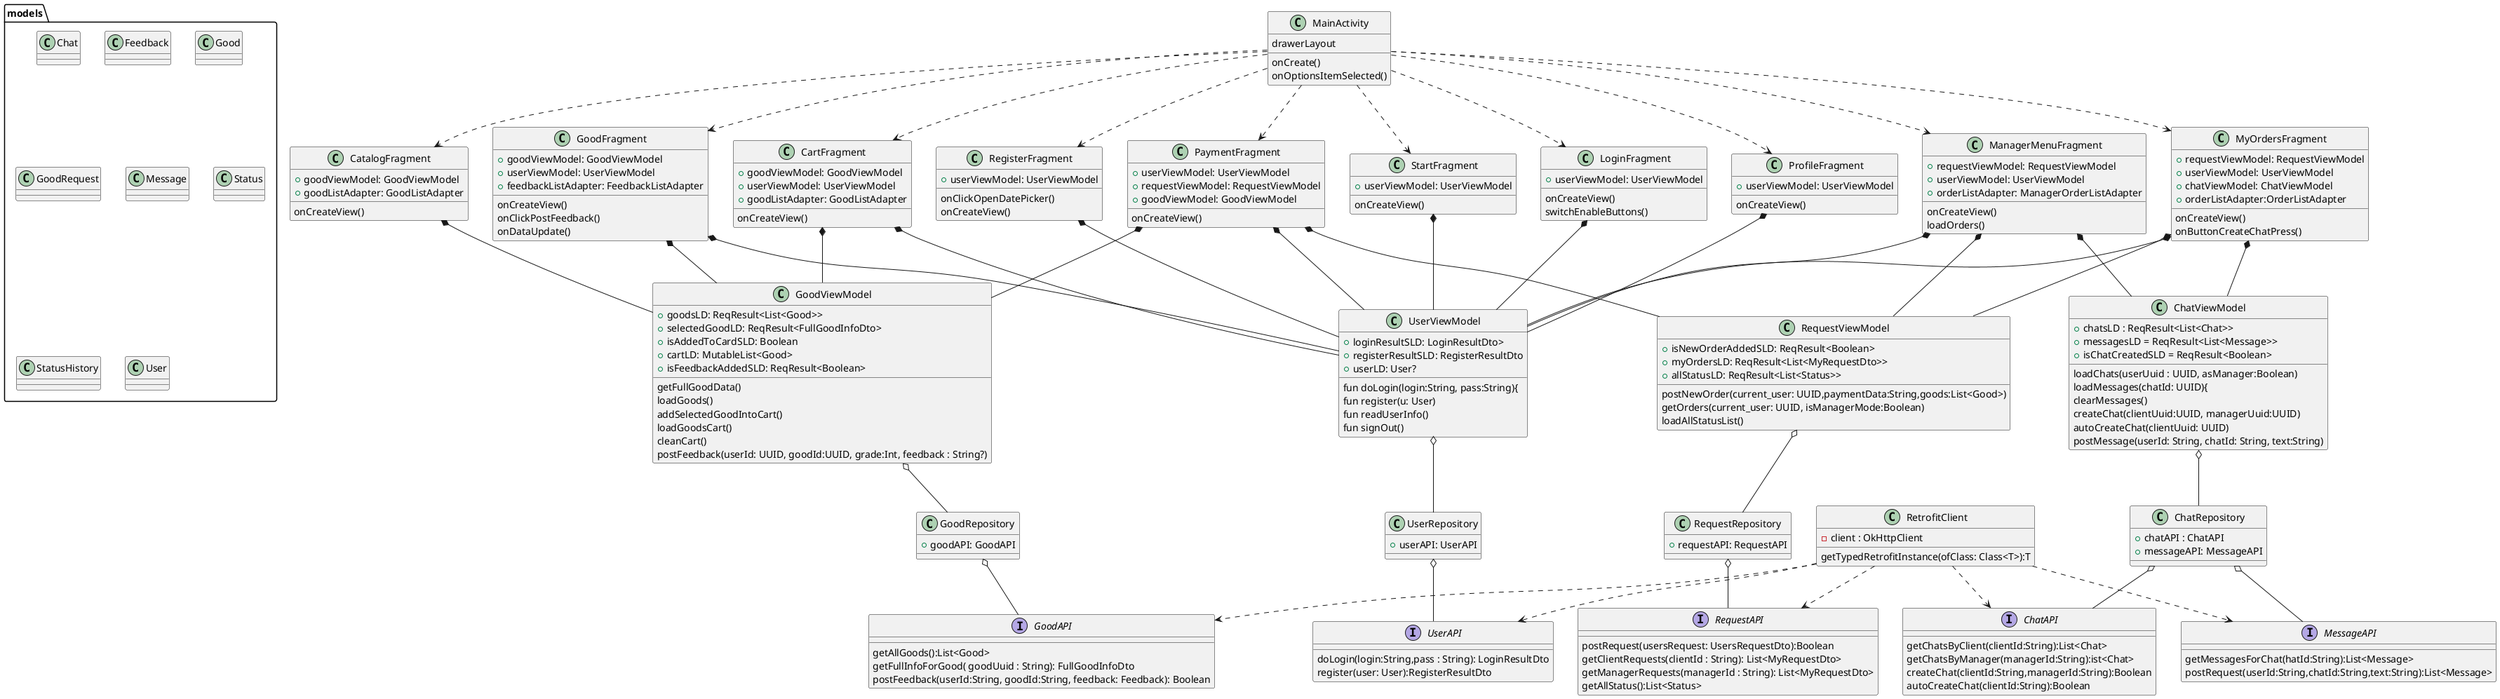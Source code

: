 @startuml
'https://plantuml.com/class-diagram

'abstract class AbstractList
'abstract AbstractCollection
'interface List
'interface Collection
'
'List <|-- AbstractList
'Collection <|-- AbstractCollection
'
'Collection <. List
'AbstractCollection <|- AbstractList
'AbstractList <|-- ArrayList
'
'class ArrayList {
'Object[] elementData
'Collection Collection
'size()
'}
'
'enum TimeUnit {
'DAYS
'HOURS
'MINUTES
'}



'package fragments{
    class CartFragment{
        + goodViewModel: GoodViewModel
        + userViewModel: UserViewModel
        + goodListAdapter: GoodListAdapter
        onCreateView()
    }
    class CatalogFragment{
        + goodViewModel: GoodViewModel
        + goodListAdapter: GoodListAdapter
        onCreateView()
    }
    class GoodFragment{
        + goodViewModel: GoodViewModel
        + userViewModel: UserViewModel
        + feedbackListAdapter: FeedbackListAdapter
        onCreateView()
        onClickPostFeedback()
        onDataUpdate()
    }
    class LoginFragment{
        + userViewModel: UserViewModel
        onCreateView()
        switchEnableButtons()
    }
    class ManagerMenuFragment{
        + requestViewModel: RequestViewModel
        + userViewModel: UserViewModel
        + orderListAdapter: ManagerOrderListAdapter
        onCreateView()
        loadOrders()
    }
    class MyOrdersFragment{
        + requestViewModel: RequestViewModel
        + userViewModel: UserViewModel
        + chatViewModel: ChatViewModel
        + orderListAdapter:OrderListAdapter
         onCreateView()
        onButtonCreateChatPress()
    }
    class PaymentFragment{
        + userViewModel: UserViewModel
        + requestViewModel: RequestViewModel
        + goodViewModel: GoodViewModel
         onCreateView()
    }
    class ProfileFragment{
        + userViewModel: UserViewModel
        onCreateView()
    }
    class RegisterFragment{
        + userViewModel: UserViewModel
        onClickOpenDatePicker()
        onCreateView()
    }
    class StartFragment{
         + userViewModel: UserViewModel
         onCreateView()
    }
'}

'package adapters{
'    class ChatListAdapter{
'    }
'    class FeedbackListAdapter{
'    }
'    class GoodListAdapter{
'    }
'    class ManagerOrderListAdapter{
'    }
'    class MessageListAdapter{
'    }
'    class OrderListAdapter{
'    }
'}

package models{

    class Chat{
    }
    class Feedback{
    }
    class Good{
    }
    class GoodRequest{
    }
    class Message{
    }
    class Status{
    }
    class StatusHistory{
    }
    class User{
    }
}

'package network{
    interface ChatAPI{
        getChatsByClient(clientId:String):List<Chat>
        getChatsByManager(managerId:String):ist<Chat>
        createChat(clientId:String,managerId:String):Boolean
        autoCreateChat(clientId:String):Boolean
    }
    interface GoodAPI{
       getAllGoods():List<Good>
        getFullInfoForGood( goodUuid : String): FullGoodInfoDto
       postFeedback(userId:String, goodId:String, feedback: Feedback): Boolean
    }
    interface MessageAPI{
        getMessagesForChat(hatId:String):List<Message>
        postRequest(userId:String,chatId:String,text:String):List<Message>
    }
    interface RequestAPI{
        postRequest(usersRequest: UsersRequestDto):Boolean
        getClientRequests(clientId : String): List<MyRequestDto>
        getManagerRequests(managerId : String): List<MyRequestDto>
        getAllStatus():List<Status>
    }
    interface UserAPI{
       doLogin(login:String,pass : String): LoginResultDto
      register(user: User):RegisterResultDto
    }
    class RetrofitClient{
        - client : OkHttpClient
         getTypedRetrofitInstance(ofClass: Class<T>):T
    }

    RetrofitClient ..> ChatAPI
    RetrofitClient ..> MessageAPI
    RetrofitClient ..> GoodAPI
    RetrofitClient ..> RequestAPI
    RetrofitClient ..> UserAPI
'}

'package repositories{
    class ChatRepository{
        + chatAPI : ChatAPI
        + messageAPI: MessageAPI
    }
    class GoodRepository{
       + goodAPI: GoodAPI
    }
    class RequestRepository{
        + requestAPI: RequestAPI
    }
    class UserRepository{
        + userAPI: UserAPI
    }
'}

'package viewmodel{
'   class ViewModelFactory{
'        }
    class ChatViewModel{
        + chatsLD : ReqResult<List<Chat>>
        + messagesLD = ReqResult<List<Message>>
        + isChatCreatedSLD = ReqResult<Boolean>
        loadChats(userUuid : UUID, asManager:Boolean)
        loadMessages(chatId: UUID){
        clearMessages()
        createChat(clientUuid:UUID, managerUuid:UUID)
        autoCreateChat(clientUuid: UUID)
        postMessage(userId: String, chatId: String, text:String)
    }
    class GoodViewModel{
        + goodsLD: ReqResult<List<Good>>
        + selectedGoodLD: ReqResult<FullGoodInfoDto>
        + isAddedToCardSLD: Boolean
        + cartLD: MutableList<Good>
        + isFeedbackAddedSLD: ReqResult<Boolean>
        getFullGoodData()
        loadGoods()
        addSelectedGoodIntoCart()
        loadGoodsCart()
        cleanCart()
        postFeedback(userId: UUID, goodId:UUID, grade:Int, feedback : String?)
    }
    class RequestViewModel{
        + isNewOrderAddedSLD: ReqResult<Boolean>
        + myOrdersLD: ReqResult<List<MyRequestDto>>
        + allStatusLD: ReqResult<List<Status>>
        postNewOrder(current_user: UUID,paymentData:String,goods:List<Good>)
        getOrders(current_user: UUID, isManagerMode:Boolean)
        loadAllStatusList()
    }
    class UserViewModel{
          + loginResultSLD: LoginResultDto>
          + registerResultSLD: RegisterResultDto
          + userLD: User?
            fun doLogin(login:String, pass:String){
            fun register(u: User)
            fun readUserInfo()
            fun signOut()

    }
'
'    ViewModelFactory ..> GoodViewModel
'    ViewModelFactory ..> UserViewModel
'    ViewModelFactory ..> ChatViewModel
'    ViewModelFactory ..> RequestViewModel

'}


class MainActivity{
drawerLayout
onCreate()
onOptionsItemSelected()
}

ChatRepository o-- ChatAPI
ChatRepository o-- MessageAPI
GoodRepository o-- GoodAPI
RequestRepository o-- RequestAPI
UserRepository o-- UserAPI

CartFragment *-- GoodViewModel
CartFragment *-- UserViewModel
CatalogFragment *-- GoodViewModel
GoodFragment *-- GoodViewModel
GoodFragment *-- UserViewModel
LoginFragment *-- UserViewModel
ManagerMenuFragment *-- UserViewModel
ManagerMenuFragment *-- RequestViewModel
ManagerMenuFragment  *-- ChatViewModel
MyOrdersFragment *-- RequestViewModel
MyOrdersFragment  *-- UserViewModel
MyOrdersFragment  *-- ChatViewModel
PaymentFragment *-- UserViewModel
PaymentFragment *-- RequestViewModel
PaymentFragment *-- GoodViewModel
ProfileFragment *-- UserViewModel
RegisterFragment *-- UserViewModel
StartFragment *-- UserViewModel

ChatViewModel o-- ChatRepository
GoodViewModel o-- GoodRepository
RequestViewModel o-- RequestRepository
UserViewModel o-- UserRepository

MainActivity ..> CartFragment
MainActivity ..> CatalogFragment
MainActivity ..> LoginFragment
MainActivity ..> ManagerMenuFragment
MainActivity ..> MyOrdersFragment
MainActivity ..> PaymentFragment
MainActivity ..> ProfileFragment
MainActivity ..> RegisterFragment
MainActivity ..> GoodFragment
MainActivity ..> StartFragment

@enduml